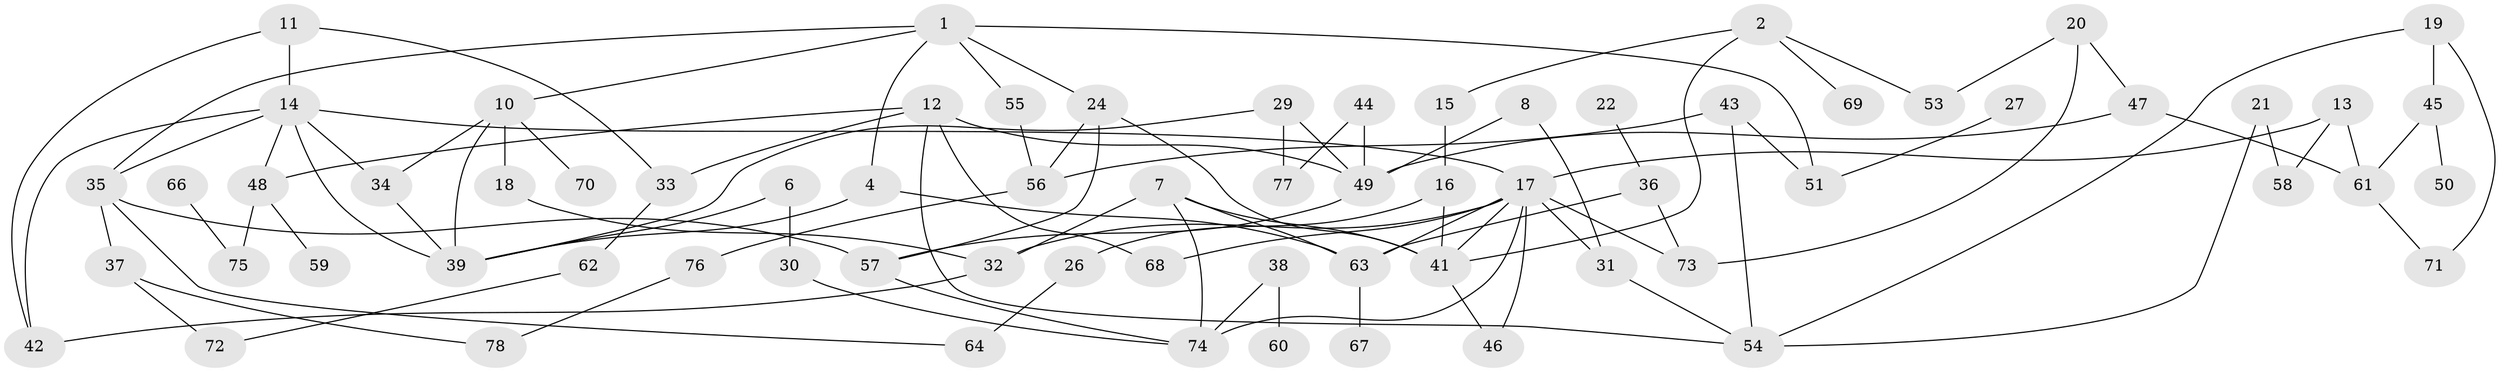 // original degree distribution, {4: 0.15454545454545454, 3: 0.22727272727272727, 0: 0.06363636363636363, 1: 0.18181818181818182, 2: 0.2818181818181818, 5: 0.05454545454545454, 7: 0.00909090909090909, 8: 0.00909090909090909, 6: 0.01818181818181818}
// Generated by graph-tools (version 1.1) at 2025/48/03/04/25 22:48:08]
// undirected, 69 vertices, 105 edges
graph export_dot {
  node [color=gray90,style=filled];
  1;
  2;
  4;
  6;
  7;
  8;
  10;
  11;
  12;
  13;
  14;
  15;
  16;
  17;
  18;
  19;
  20;
  21;
  22;
  24;
  26;
  27;
  29;
  30;
  31;
  32;
  33;
  34;
  35;
  36;
  37;
  38;
  39;
  41;
  42;
  43;
  44;
  45;
  46;
  47;
  48;
  49;
  50;
  51;
  53;
  54;
  55;
  56;
  57;
  58;
  59;
  60;
  61;
  62;
  63;
  64;
  66;
  67;
  68;
  69;
  70;
  71;
  72;
  73;
  74;
  75;
  76;
  77;
  78;
  1 -- 4 [weight=1.0];
  1 -- 10 [weight=1.0];
  1 -- 24 [weight=1.0];
  1 -- 35 [weight=1.0];
  1 -- 51 [weight=1.0];
  1 -- 55 [weight=1.0];
  2 -- 15 [weight=1.0];
  2 -- 41 [weight=1.0];
  2 -- 53 [weight=1.0];
  2 -- 69 [weight=1.0];
  4 -- 39 [weight=1.0];
  4 -- 63 [weight=1.0];
  6 -- 30 [weight=1.0];
  6 -- 39 [weight=1.0];
  7 -- 32 [weight=2.0];
  7 -- 41 [weight=1.0];
  7 -- 63 [weight=1.0];
  7 -- 74 [weight=1.0];
  8 -- 31 [weight=1.0];
  8 -- 49 [weight=1.0];
  10 -- 18 [weight=1.0];
  10 -- 34 [weight=1.0];
  10 -- 39 [weight=1.0];
  10 -- 70 [weight=1.0];
  11 -- 14 [weight=1.0];
  11 -- 33 [weight=1.0];
  11 -- 42 [weight=1.0];
  12 -- 33 [weight=1.0];
  12 -- 48 [weight=1.0];
  12 -- 49 [weight=1.0];
  12 -- 54 [weight=1.0];
  12 -- 68 [weight=1.0];
  13 -- 17 [weight=1.0];
  13 -- 58 [weight=1.0];
  13 -- 61 [weight=1.0];
  14 -- 17 [weight=1.0];
  14 -- 34 [weight=1.0];
  14 -- 35 [weight=1.0];
  14 -- 39 [weight=1.0];
  14 -- 42 [weight=1.0];
  14 -- 48 [weight=1.0];
  15 -- 16 [weight=1.0];
  16 -- 26 [weight=1.0];
  16 -- 41 [weight=1.0];
  17 -- 31 [weight=1.0];
  17 -- 32 [weight=1.0];
  17 -- 41 [weight=1.0];
  17 -- 46 [weight=1.0];
  17 -- 63 [weight=1.0];
  17 -- 68 [weight=3.0];
  17 -- 73 [weight=1.0];
  17 -- 74 [weight=1.0];
  18 -- 32 [weight=2.0];
  19 -- 45 [weight=1.0];
  19 -- 54 [weight=1.0];
  19 -- 71 [weight=1.0];
  20 -- 47 [weight=1.0];
  20 -- 53 [weight=1.0];
  20 -- 73 [weight=1.0];
  21 -- 54 [weight=1.0];
  21 -- 58 [weight=1.0];
  22 -- 36 [weight=1.0];
  24 -- 41 [weight=1.0];
  24 -- 56 [weight=1.0];
  24 -- 57 [weight=1.0];
  26 -- 64 [weight=1.0];
  27 -- 51 [weight=1.0];
  29 -- 39 [weight=1.0];
  29 -- 49 [weight=1.0];
  29 -- 77 [weight=1.0];
  30 -- 74 [weight=1.0];
  31 -- 54 [weight=1.0];
  32 -- 42 [weight=1.0];
  33 -- 62 [weight=1.0];
  34 -- 39 [weight=1.0];
  35 -- 37 [weight=1.0];
  35 -- 57 [weight=1.0];
  35 -- 64 [weight=1.0];
  36 -- 63 [weight=1.0];
  36 -- 73 [weight=1.0];
  37 -- 72 [weight=1.0];
  37 -- 78 [weight=1.0];
  38 -- 60 [weight=1.0];
  38 -- 74 [weight=1.0];
  41 -- 46 [weight=1.0];
  43 -- 51 [weight=1.0];
  43 -- 54 [weight=1.0];
  43 -- 56 [weight=1.0];
  44 -- 49 [weight=1.0];
  44 -- 77 [weight=1.0];
  45 -- 50 [weight=1.0];
  45 -- 61 [weight=1.0];
  47 -- 49 [weight=1.0];
  47 -- 61 [weight=1.0];
  48 -- 59 [weight=1.0];
  48 -- 75 [weight=1.0];
  49 -- 57 [weight=1.0];
  55 -- 56 [weight=1.0];
  56 -- 76 [weight=1.0];
  57 -- 74 [weight=1.0];
  61 -- 71 [weight=1.0];
  62 -- 72 [weight=1.0];
  63 -- 67 [weight=1.0];
  66 -- 75 [weight=1.0];
  76 -- 78 [weight=1.0];
}
